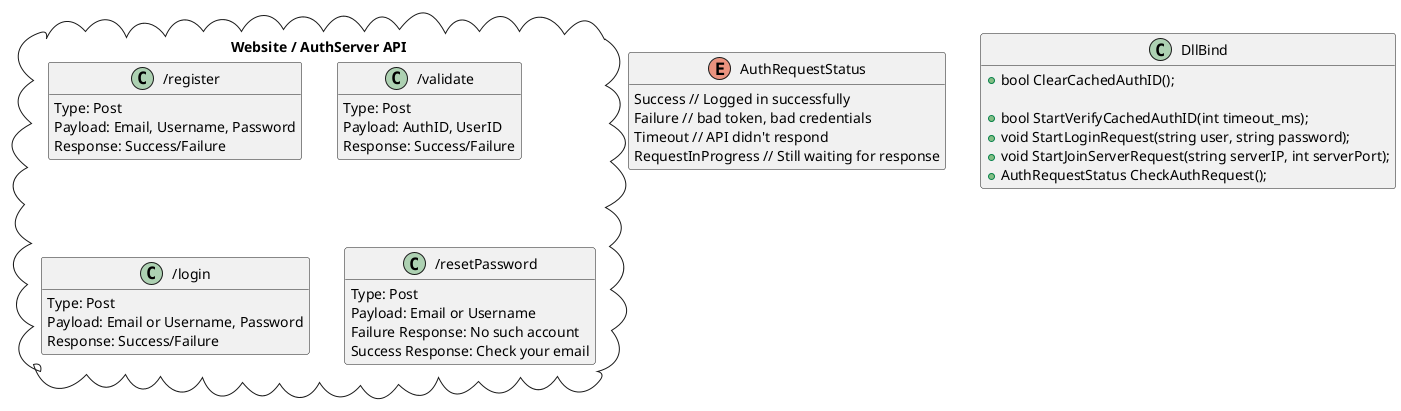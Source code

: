 @startuml

allowmixing

enum AuthRequestStatus {
    Success // Logged in successfully
    Failure // bad token, bad credentials
    Timeout // API didn't respond
    RequestInProgress // Still waiting for response
}

class DllBind {
    +bool ClearCachedAuthID();

    +bool StartVerifyCachedAuthID(int timeout_ms);
    +void StartLoginRequest(string user, string password);
    +void StartJoinServerRequest(string serverIP, int serverPort);
    +AuthRequestStatus CheckAuthRequest();
}

cloud "Website / AuthServer API" {
    class /register {
        Type: Post
        Payload: Email, Username, Password
        Response: Success/Failure
    }

    class /validate {
        Type: Post
        Payload: AuthID, UserID
        Response: Success/Failure
    }

    class /login {
        Type: Post
        Payload: Email or Username, Password
        Response: Success/Failure
    }

    class /resetPassword {
        Type: Post
        Payload: Email or Username
        Failure Response: No such account
        Success Response: Check your email
    }
}

hide empty members

@enduml